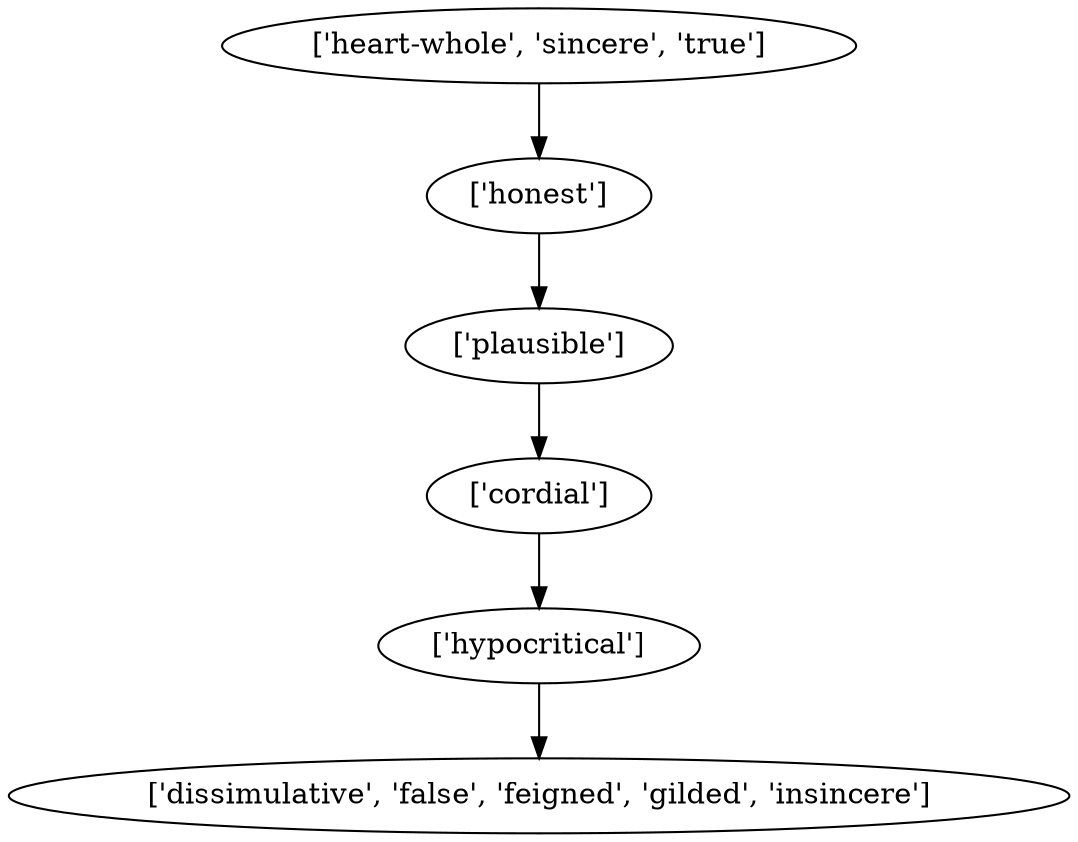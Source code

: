 strict digraph  {
	"['plausible']" -> "['cordial']";
	"['cordial']" -> "['hypocritical']";
	"['hypocritical']" -> "['dissimulative', 'false', 'feigned', 'gilded', 'insincere']";
	"['heart-whole', 'sincere', 'true']" -> "['honest']";
	"['honest']" -> "['plausible']";
}
